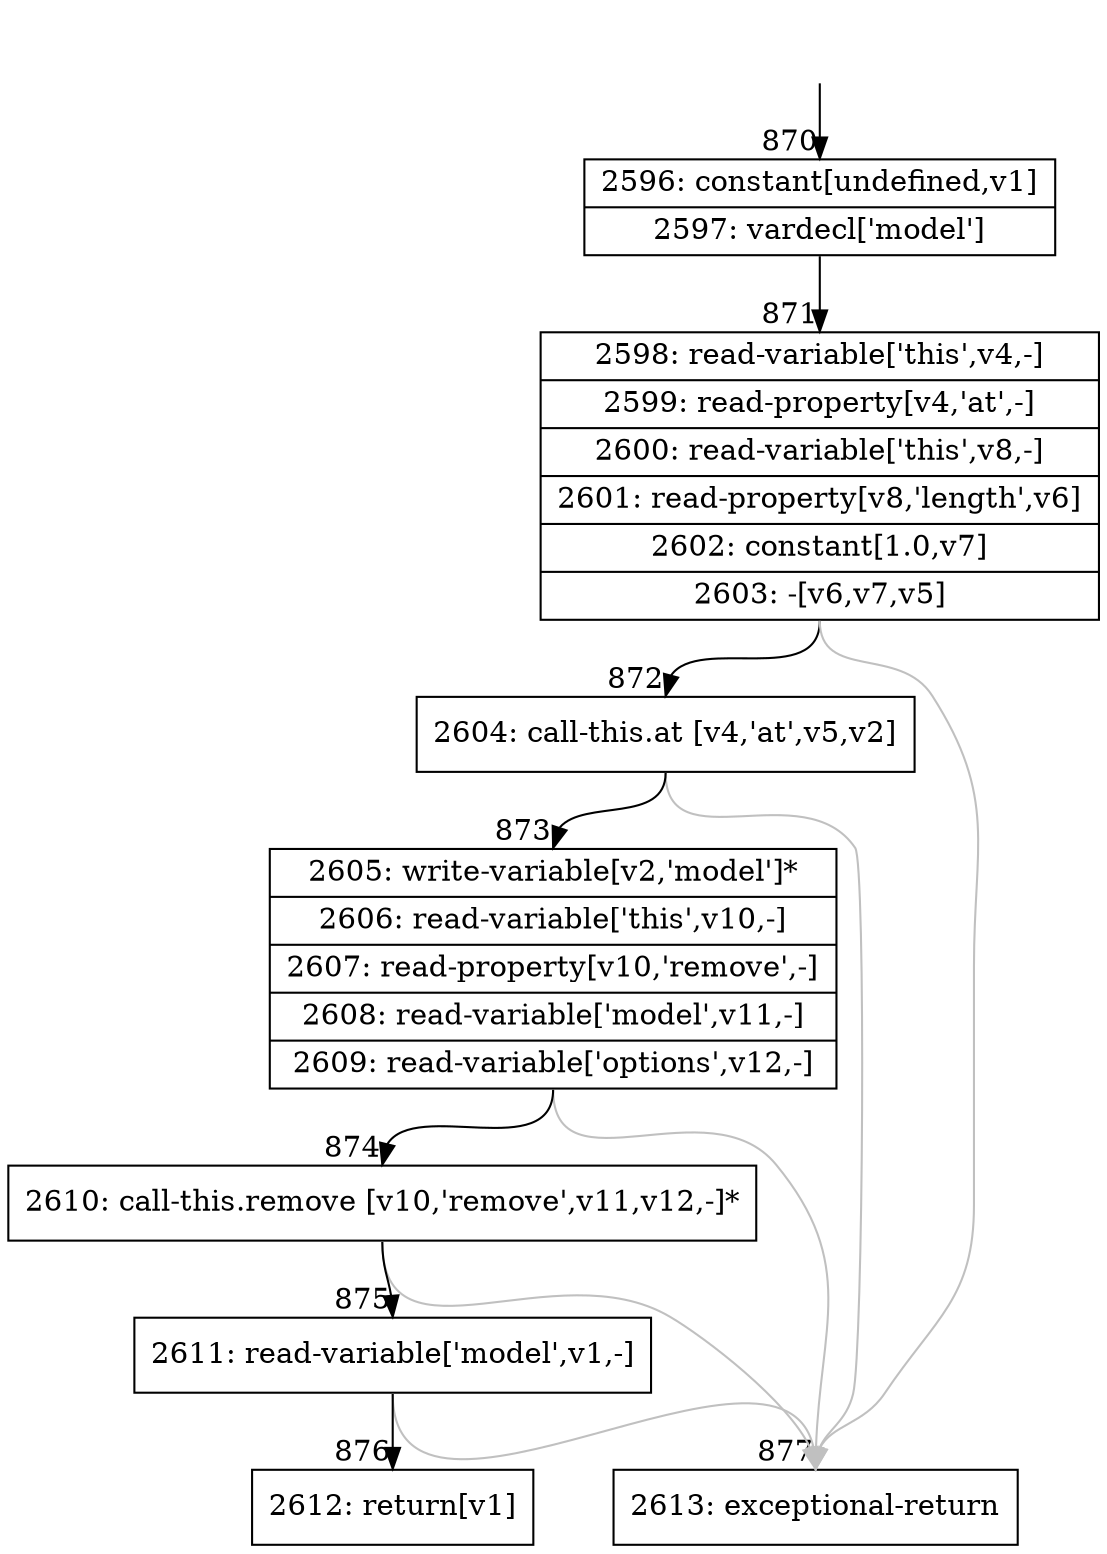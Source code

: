 digraph {
rankdir="TD"
BB_entry54[shape=none,label=""];
BB_entry54 -> BB870 [tailport=s, headport=n, headlabel="    870"]
BB870 [shape=record label="{2596: constant[undefined,v1]|2597: vardecl['model']}" ] 
BB870 -> BB871 [tailport=s, headport=n, headlabel="      871"]
BB871 [shape=record label="{2598: read-variable['this',v4,-]|2599: read-property[v4,'at',-]|2600: read-variable['this',v8,-]|2601: read-property[v8,'length',v6]|2602: constant[1.0,v7]|2603: -[v6,v7,v5]}" ] 
BB871 -> BB872 [tailport=s, headport=n, headlabel="      872"]
BB871 -> BB877 [tailport=s, headport=n, color=gray, headlabel="      877"]
BB872 [shape=record label="{2604: call-this.at [v4,'at',v5,v2]}" ] 
BB872 -> BB873 [tailport=s, headport=n, headlabel="      873"]
BB872 -> BB877 [tailport=s, headport=n, color=gray]
BB873 [shape=record label="{2605: write-variable[v2,'model']*|2606: read-variable['this',v10,-]|2607: read-property[v10,'remove',-]|2608: read-variable['model',v11,-]|2609: read-variable['options',v12,-]}" ] 
BB873 -> BB874 [tailport=s, headport=n, headlabel="      874"]
BB873 -> BB877 [tailport=s, headport=n, color=gray]
BB874 [shape=record label="{2610: call-this.remove [v10,'remove',v11,v12,-]*}" ] 
BB874 -> BB875 [tailport=s, headport=n, headlabel="      875"]
BB874 -> BB877 [tailport=s, headport=n, color=gray]
BB875 [shape=record label="{2611: read-variable['model',v1,-]}" ] 
BB875 -> BB876 [tailport=s, headport=n, headlabel="      876"]
BB875 -> BB877 [tailport=s, headport=n, color=gray]
BB876 [shape=record label="{2612: return[v1]}" ] 
BB877 [shape=record label="{2613: exceptional-return}" ] 
//#$~ 785
}
